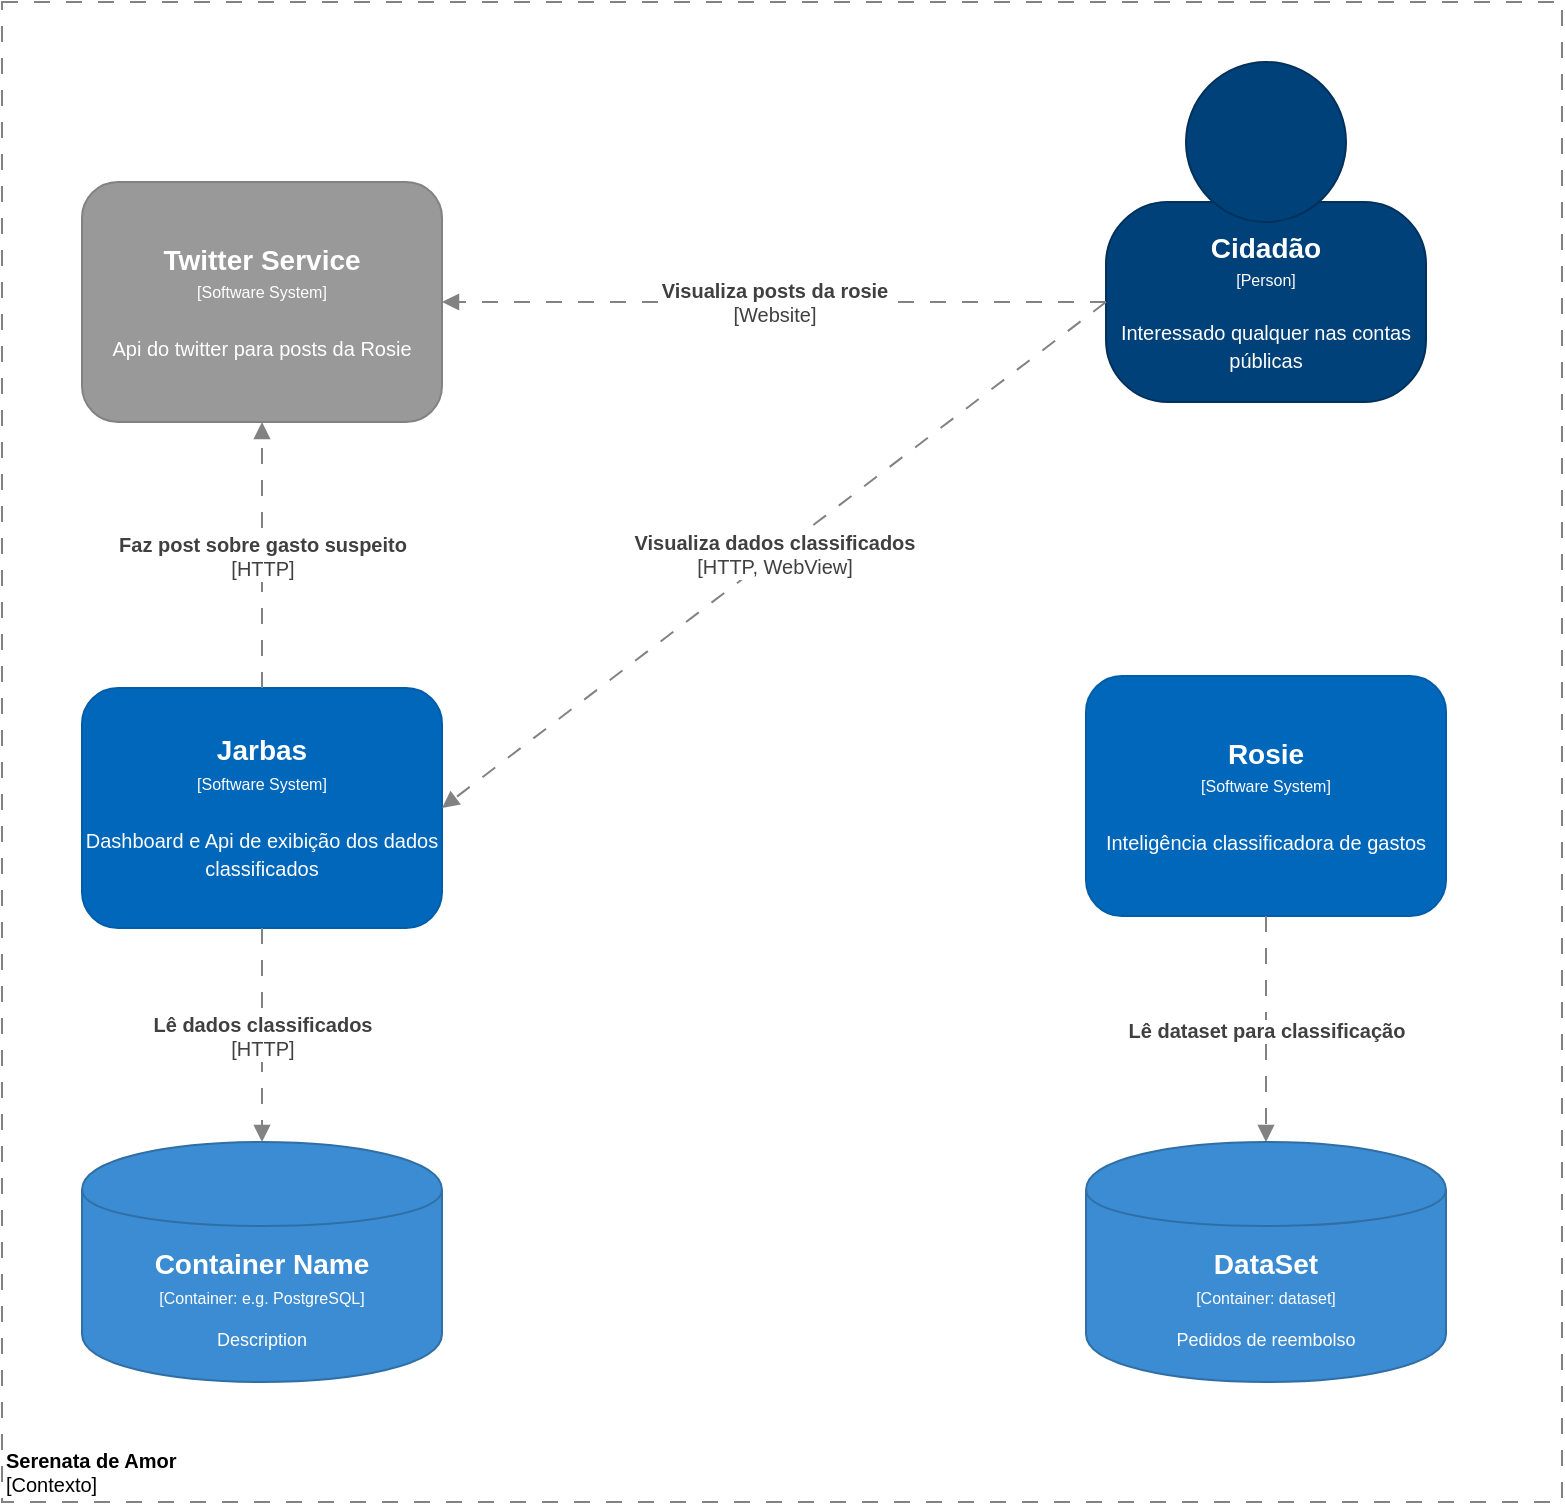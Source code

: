 <mxfile version="13.6.5" pages="6">
    <diagram id="9DfSS-baDMYfobEdpIbA" name="Contexto">
        <mxGraphModel dx="451" dy="944" grid="1" gridSize="10" guides="1" tooltips="1" connect="1" arrows="1" fold="1" page="1" pageScale="1" pageWidth="827" pageHeight="1169" background="#ffffff" math="0" shadow="0">
            <root>
                <mxCell id="9lON5b55aTzojxaONrvA-0"/>
                <mxCell id="9lON5b55aTzojxaONrvA-1" parent="9lON5b55aTzojxaONrvA-0"/>
                <object label="&lt;font style=&quot;font-size: 10px&quot;&gt;&lt;b&gt;%name%&lt;/b&gt;&lt;br style=&quot;font-size: 10px&quot;&gt;[Contexto]&lt;/font&gt;" placeholders="1" name="Serenata de Amor" id="OKiLSXAVJDjz-pqSQs9I-8">
                    <mxCell style="rounded=0;whiteSpace=wrap;html=1;strokeColor=#828282;fillColor=none;fontColor=#000000;align=left;labelPosition=center;verticalLabelPosition=middle;verticalAlign=bottom;dashed=1;strokeWidth=1;perimeterSpacing=0;spacing=2;spacingTop=0;fontSize=10;dashPattern=8 8;" parent="9lON5b55aTzojxaONrvA-1" vertex="1">
                        <mxGeometry x="851" y="10" width="780" height="750" as="geometry"/>
                    </mxCell>
                </object>
                <object label="" placeholders="1" name="Cidadão" description="Cidadão qualquer que tem interesse nos gastos públicos" id="t9xdtO-eIqWozOpVBoms-0">
                    <mxCell style="group;resizable=0;" parent="9lON5b55aTzojxaONrvA-1" vertex="1" connectable="0">
                        <mxGeometry x="1403" y="40" width="160" height="170" as="geometry"/>
                    </mxCell>
                </object>
                <object label="&lt;div style=&quot;color: rgb(255 , 255 , 255) ; white-space: normal&quot;&gt;&lt;span style=&quot;font-size: 14px&quot;&gt;&lt;b&gt;Cidadão&lt;/b&gt;&lt;/span&gt;&lt;/div&gt;&lt;div style=&quot;color: rgb(255 , 255 , 255) ; white-space: normal&quot;&gt;&lt;font style=&quot;font-size: 8px&quot;&gt;[Person]&lt;/font&gt;&lt;/div&gt;&lt;div style=&quot;color: rgb(255 , 255 , 255) ; white-space: normal ; font-size: 8px&quot;&gt;&lt;span style=&quot;font-size: x-small&quot;&gt;&lt;br&gt;&lt;/span&gt;&lt;/div&gt;&lt;div style=&quot;color: rgb(255 , 255 , 255) ; white-space: normal&quot;&gt;&lt;font size=&quot;1&quot;&gt;Interessado qualquer nas contas públicas&lt;/font&gt;&lt;/div&gt;" name="Actor Name" description="Description" placeholders="1" id="t9xdtO-eIqWozOpVBoms-1">
                    <mxCell style="rounded=1;whiteSpace=wrap;html=1;strokeColor=#00315C;fillColor=#004179;fontColor=#000000;arcSize=31;" parent="t9xdtO-eIqWozOpVBoms-0" vertex="1">
                        <mxGeometry y="70" width="160" height="100" as="geometry"/>
                    </mxCell>
                </object>
                <mxCell id="t9xdtO-eIqWozOpVBoms-2" value="" style="ellipse;whiteSpace=wrap;html=1;aspect=fixed;strokeColor=#00315C;fillColor=#004179;fontColor=#000000;" parent="t9xdtO-eIqWozOpVBoms-0" vertex="1">
                    <mxGeometry x="40" width="80" height="80" as="geometry"/>
                </mxCell>
                <object label="&lt;div&gt;&lt;span style=&quot;font-size: 14px&quot;&gt;&lt;b&gt;%name%&lt;/b&gt;&lt;/span&gt;&lt;/div&gt;&lt;div&gt;&lt;span style=&quot;font-size: 8px&quot;&gt;[Software System&lt;/span&gt;&lt;span style=&quot;font-size: 8px&quot;&gt;]&lt;/span&gt;&lt;/div&gt;&lt;div&gt;&lt;span style=&quot;font-size: 8px&quot;&gt;&lt;br&gt;&lt;/span&gt;&lt;/div&gt;&lt;div&gt;&lt;font size=&quot;1&quot;&gt;%description%&lt;/font&gt;&lt;/div&gt;" placeholders="1" name="Twitter Service" description="Api do twitter para posts da Rosie" id="t9xdtO-eIqWozOpVBoms-3">
                    <mxCell style="rounded=1;whiteSpace=wrap;html=1;fillColor=#999999;fontColor=#FFFFFF;strokeColor=#828282;resizable=0;" parent="9lON5b55aTzojxaONrvA-1" vertex="1">
                        <mxGeometry x="891" y="100" width="180" height="120" as="geometry"/>
                    </mxCell>
                </object>
                <object label="&lt;div&gt;&lt;span style=&quot;font-size: 14px&quot;&gt;&lt;b&gt;%name%&lt;/b&gt;&lt;/span&gt;&lt;/div&gt;&lt;div&gt;&lt;span style=&quot;font-size: 8px&quot;&gt;[Software System]&lt;/span&gt;&lt;/div&gt;&lt;div&gt;&lt;span style=&quot;font-size: 8px&quot;&gt;&lt;br&gt;&lt;/span&gt;&lt;/div&gt;&lt;div&gt;&lt;font size=&quot;1&quot;&gt;%description%&lt;/font&gt;&lt;/div&gt;" placeholders="1" name="Jarbas" description="Dashboard e Api de exibição dos dados classificados" id="t9xdtO-eIqWozOpVBoms-4">
                    <mxCell style="rounded=1;whiteSpace=wrap;html=1;fillColor=#0067BA;fontColor=#FFFFFF;strokeColor=#005DA8;resizable=0;" parent="9lON5b55aTzojxaONrvA-1" vertex="1">
                        <mxGeometry x="891" y="353" width="180" height="120" as="geometry"/>
                    </mxCell>
                </object>
                <object label="&lt;div&gt;&lt;span style=&quot;font-size: 14px&quot;&gt;&lt;b&gt;%name%&lt;/b&gt;&lt;/span&gt;&lt;/div&gt;&lt;div&gt;&lt;span style=&quot;font-size: 8px&quot;&gt;[Software System]&lt;/span&gt;&lt;/div&gt;&lt;div&gt;&lt;span style=&quot;font-size: 8px&quot;&gt;&lt;br&gt;&lt;/span&gt;&lt;/div&gt;&lt;div&gt;&lt;font size=&quot;1&quot;&gt;%description%&lt;/font&gt;&lt;/div&gt;" placeholders="1" name="Rosie" description="Inteligência classificadora de gastos" id="t9xdtO-eIqWozOpVBoms-5">
                    <mxCell style="rounded=1;whiteSpace=wrap;html=1;fillColor=#0067BA;fontColor=#FFFFFF;strokeColor=#005DA8;resizable=0;" parent="9lON5b55aTzojxaONrvA-1" vertex="1">
                        <mxGeometry x="1393" y="347" width="180" height="120" as="geometry"/>
                    </mxCell>
                </object>
                <object label="&lt;b&gt;%name%&lt;/b&gt;&lt;br style=&quot;font-size: 10px&quot;&gt;[%technology%]" placeholders="1" name="Faz post sobre gasto suspeito" technology="HTTP" id="t9xdtO-eIqWozOpVBoms-6">
                    <mxCell style="endArrow=block;html=1;fontSize=10;fontColor=#404040;strokeWidth=1;endFill=1;dashed=1;dashPattern=8 8;strokeColor=#828282;elbow=vertical;labelBackgroundColor=#ffffff;entryX=0.5;entryY=1;entryDx=0;entryDy=0;exitX=0.5;exitY=0;exitDx=0;exitDy=0;" parent="9lON5b55aTzojxaONrvA-1" source="t9xdtO-eIqWozOpVBoms-4" target="t9xdtO-eIqWozOpVBoms-3" edge="1">
                        <mxGeometry width="50" height="50" relative="1" as="geometry">
                            <mxPoint x="958" y="290" as="sourcePoint"/>
                            <mxPoint x="1158" y="290" as="targetPoint"/>
                        </mxGeometry>
                    </mxCell>
                </object>
                <object label="&lt;b&gt;%name%&lt;/b&gt;&lt;br style=&quot;font-size: 10px&quot;&gt;[%technology%]" placeholders="1" name="Visualiza posts da rosie" technology="Website" id="t9xdtO-eIqWozOpVBoms-7">
                    <mxCell style="endArrow=block;html=1;fontSize=10;fontColor=#404040;strokeWidth=1;endFill=1;dashed=1;dashPattern=8 8;strokeColor=#828282;elbow=vertical;labelBackgroundColor=#ffffff;entryX=1;entryY=0.5;entryDx=0;entryDy=0;exitX=0;exitY=0.5;exitDx=0;exitDy=0;" parent="9lON5b55aTzojxaONrvA-1" source="t9xdtO-eIqWozOpVBoms-1" target="t9xdtO-eIqWozOpVBoms-3" edge="1">
                        <mxGeometry width="50" height="50" relative="1" as="geometry">
                            <mxPoint x="985" y="387" as="sourcePoint"/>
                            <mxPoint x="985" y="238" as="targetPoint"/>
                        </mxGeometry>
                    </mxCell>
                </object>
                <object label="&lt;b&gt;%name%&lt;/b&gt;&lt;br style=&quot;font-size: 10px&quot;&gt;[%technology%]" placeholders="1" name="Visualiza dados classificados" technology="HTTP, WebView" id="t9xdtO-eIqWozOpVBoms-8">
                    <mxCell style="endArrow=block;html=1;fontSize=10;fontColor=#404040;strokeWidth=1;endFill=1;dashed=1;dashPattern=8 8;strokeColor=#828282;elbow=vertical;labelBackgroundColor=#ffffff;entryX=1;entryY=0.5;entryDx=0;entryDy=0;exitX=0;exitY=0.5;exitDx=0;exitDy=0;" parent="9lON5b55aTzojxaONrvA-1" source="t9xdtO-eIqWozOpVBoms-1" target="t9xdtO-eIqWozOpVBoms-4" edge="1">
                        <mxGeometry width="50" height="50" relative="1" as="geometry">
                            <mxPoint x="1396" y="183" as="sourcePoint"/>
                            <mxPoint x="1075" y="148" as="targetPoint"/>
                        </mxGeometry>
                    </mxCell>
                </object>
                <object label="&lt;div style=&quot;color: rgb(255 , 255 , 255) ; white-space: normal&quot;&gt;&lt;span style=&quot;font-size: 14px&quot;&gt;&lt;b&gt;%name%&lt;/b&gt;&lt;/span&gt;&lt;/div&gt;&lt;div style=&quot;color: rgb(255 , 255 , 255) ; font-size: 12px ; white-space: normal&quot;&gt;&lt;font style=&quot;font-size: 8px&quot;&gt;[Container: %technology%]&lt;/font&gt;&lt;/div&gt;&lt;div style=&quot;color: rgb(255 , 255 , 255) ; white-space: normal ; font-size: 8px&quot;&gt;&lt;font style=&quot;line-height: 9.6px&quot;&gt;&lt;br&gt;&lt;/font&gt;&lt;/div&gt;&lt;div style=&quot;color: rgb(255 , 255 , 255) ; white-space: normal&quot;&gt;%description%&lt;/div&gt;" placeholders="1" name="Container Name" description="Description" technology="e.g. PostgreSQL" id="DPP71Uzp2Aaftgou-G1I-0">
                    <mxCell style="shape=cylinder;whiteSpace=wrap;html=1;boundedLbl=1;backgroundOutline=1;strokeColor=#2F6FA6;strokeWidth=1;fillColor=#3B8CD2;fontSize=9;fontColor=#000000;align=center;resizable=0;" parent="9lON5b55aTzojxaONrvA-1" vertex="1">
                        <mxGeometry x="891" y="580" width="180" height="120" as="geometry"/>
                    </mxCell>
                </object>
                <object label="&lt;b&gt;%name%&lt;/b&gt;" placeholders="1" name="Lê dataset para classificação" technology="HTTP, WebView" id="DPP71Uzp2Aaftgou-G1I-1">
                    <mxCell style="endArrow=block;html=1;fontSize=10;fontColor=#404040;strokeWidth=1;endFill=1;dashed=1;dashPattern=8 8;strokeColor=#828282;elbow=vertical;labelBackgroundColor=#ffffff;exitX=0.5;exitY=1;exitDx=0;exitDy=0;" parent="9lON5b55aTzojxaONrvA-1" source="t9xdtO-eIqWozOpVBoms-5" target="DPP71Uzp2Aaftgou-G1I-3" edge="1">
                        <mxGeometry width="50" height="50" relative="1" as="geometry">
                            <mxPoint x="1406" y="193" as="sourcePoint"/>
                            <mxPoint x="1081" y="423" as="targetPoint"/>
                        </mxGeometry>
                    </mxCell>
                </object>
                <object label="&lt;b&gt;%name%&lt;/b&gt;&lt;br style=&quot;font-size: 10px&quot;&gt;[%technology%]" placeholders="1" name="Lê dados classificados" technology="HTTP" id="DPP71Uzp2Aaftgou-G1I-2">
                    <mxCell style="endArrow=block;html=1;fontSize=10;fontColor=#404040;strokeWidth=1;endFill=1;dashed=1;dashPattern=8 8;strokeColor=#828282;elbow=vertical;labelBackgroundColor=#ffffff;entryX=0.5;entryY=0;entryDx=0;entryDy=0;exitX=0.5;exitY=1;exitDx=0;exitDy=0;" parent="9lON5b55aTzojxaONrvA-1" source="t9xdtO-eIqWozOpVBoms-4" target="DPP71Uzp2Aaftgou-G1I-0" edge="1">
                        <mxGeometry width="50" height="50" relative="1" as="geometry">
                            <mxPoint x="1493" y="477" as="sourcePoint"/>
                            <mxPoint x="1341" y="580" as="targetPoint"/>
                        </mxGeometry>
                    </mxCell>
                </object>
                <object label="&lt;div style=&quot;color: rgb(255 , 255 , 255) ; white-space: normal&quot;&gt;&lt;span style=&quot;font-size: 14px&quot;&gt;&lt;b&gt;%name%&lt;/b&gt;&lt;/span&gt;&lt;/div&gt;&lt;div style=&quot;color: rgb(255 , 255 , 255) ; font-size: 12px ; white-space: normal&quot;&gt;&lt;font style=&quot;font-size: 8px&quot;&gt;[Container: %technology%]&lt;/font&gt;&lt;/div&gt;&lt;div style=&quot;color: rgb(255 , 255 , 255) ; white-space: normal ; font-size: 8px&quot;&gt;&lt;font style=&quot;line-height: 9.6px&quot;&gt;&lt;br&gt;&lt;/font&gt;&lt;/div&gt;&lt;div style=&quot;color: rgb(255 , 255 , 255) ; white-space: normal&quot;&gt;%description%&lt;/div&gt;" placeholders="1" name="DataSet" description="Pedidos de reembolso" technology="dataset" id="DPP71Uzp2Aaftgou-G1I-3">
                    <mxCell style="shape=cylinder;whiteSpace=wrap;html=1;boundedLbl=1;backgroundOutline=1;strokeColor=#2F6FA6;strokeWidth=1;fillColor=#3B8CD2;fontSize=9;fontColor=#000000;align=center;resizable=0;" parent="9lON5b55aTzojxaONrvA-1" vertex="1">
                        <mxGeometry x="1393" y="580" width="180" height="120" as="geometry"/>
                    </mxCell>
                </object>
            </root>
        </mxGraphModel>
    </diagram>
    <diagram id="UJlyGFXVCkptwmDJzh81" name="Componentes da Rosie">
        &#xa;
        <mxGraphModel dx="303" dy="802" grid="1" gridSize="10" guides="1" tooltips="1" connect="1" arrows="1" fold="1" page="1" pageScale="1" pageWidth="827" pageHeight="1169" background="#ffffff" math="0" shadow="0">
            &#xa;
            <root>
                &#xa;
                <object label="" id="0">
                    &#xa;
                    <mxCell/>
                    &#xa;
                </object>
                &#xa;
                <mxCell id="1" parent="0"/>
                &#xa;
                <object label="&lt;font style=&quot;font-size: 10px&quot;&gt;&lt;b&gt;%name%&lt;/b&gt;&lt;br style=&quot;font-size: 10px&quot;&gt;[Container]&lt;/font&gt;" placeholders="1" name="Rosie" id="dcKwWc84L9W_I8fYm-3h-12">
                    &#xa;
                    <mxCell style="rounded=0;whiteSpace=wrap;html=1;strokeColor=#828282;fillColor=none;fontColor=#000000;align=left;labelPosition=center;verticalLabelPosition=middle;verticalAlign=bottom;dashed=1;strokeWidth=1;perimeterSpacing=0;spacing=2;spacingTop=0;fontSize=10;dashPattern=8 8;container=0;" parent="1" vertex="1">
                        &#xa;
                        <mxGeometry x="841" y="20" width="800" height="375" as="geometry">
                            &#xa;
                            <mxRectangle x="560" y="40" width="110" height="30" as="alternateBounds"/>
                            &#xa;
                        </mxGeometry>
                        &#xa;
                    </mxCell>
                    &#xa;
                </object>
                &#xa;
                <object label="&lt;div&gt;&lt;span style=&quot;font-size: 14px&quot;&gt;&lt;b&gt;%name%&lt;/b&gt;&lt;/span&gt;&lt;/div&gt;&lt;div&gt;&lt;span style=&quot;font-size: 8px&quot;&gt;[Container: %technology%]&lt;/span&gt;&lt;/div&gt;&lt;div&gt;&lt;span style=&quot;font-size: 8px&quot;&gt;&lt;br&gt;&lt;/span&gt;&lt;/div&gt;&lt;div&gt;&lt;font size=&quot;1&quot;&gt;%description%&lt;/font&gt;&lt;/div&gt;" placeholders="1" name="Serenata Toolbox" technology="Python" description="Ferramental para buscar dados da câmara dos deputados e enviar dados para nuvem do Serenata" id="-Vx5xHnEhrpoB0iNJKDq-1">
                    &#xa;
                    <mxCell style="rounded=1;whiteSpace=wrap;html=1;fillColor=#3B8CD2;fontColor=#FFFFFF;strokeColor=#2F6FA6;resizable=0;" parent="1" vertex="1">
                        &#xa;
                        <mxGeometry x="1151" y="445" width="180" height="120" as="geometry"/>
                        &#xa;
                    </mxCell>
                    &#xa;
                </object>
                &#xa;
                <object label="&lt;div&gt;&lt;span style=&quot;font-size: 14px&quot;&gt;&lt;b&gt;%name%&lt;/b&gt;&lt;/span&gt;&lt;/div&gt;&lt;div&gt;&lt;span style=&quot;font-size: 8px&quot;&gt;[Container: %technology%]&lt;/span&gt;&lt;/div&gt;&lt;div&gt;&lt;span style=&quot;font-size: 8px&quot;&gt;&lt;br&gt;&lt;/span&gt;&lt;/div&gt;&lt;div&gt;&lt;font size=&quot;1&quot;&gt;%description%&lt;/font&gt;&lt;/div&gt;" placeholders="1" name="Core" technology="Python" description="Pacote com classificadores mais genéricos" id="-Vx5xHnEhrpoB0iNJKDq-3">
                    &#xa;
                    <mxCell style="rounded=1;whiteSpace=wrap;html=1;fillColor=#3B8CD2;fontColor=#FFFFFF;strokeColor=#2F6FA6;resizable=0;" parent="1" vertex="1">
                        &#xa;
                        <mxGeometry x="1151" y="60" width="180" height="120" as="geometry"/>
                        &#xa;
                    </mxCell>
                    &#xa;
                </object>
                &#xa;
                <object label="&lt;div&gt;&lt;span style=&quot;font-size: 14px&quot;&gt;&lt;b&gt;%name%&lt;/b&gt;&lt;/span&gt;&lt;/div&gt;&lt;div&gt;&lt;span style=&quot;font-size: 8px&quot;&gt;[Container: %technology%]&lt;/span&gt;&lt;/div&gt;&lt;div&gt;&lt;span style=&quot;font-size: 8px&quot;&gt;&lt;br&gt;&lt;/span&gt;&lt;/div&gt;&lt;div&gt;&lt;font size=&quot;1&quot;&gt;%description%&lt;/font&gt;&lt;/div&gt;" placeholders="1" name="Chanber of Deputies" technology="Python, Scipy, Scikit-learn..." description="Pacote de classificadores do contexto da câmara dos deputados" id="-Vx5xHnEhrpoB0iNJKDq-4">
                    &#xa;
                    <mxCell style="rounded=1;whiteSpace=wrap;html=1;fillColor=#3B8CD2;fontColor=#FFFFFF;strokeColor=#2F6FA6;resizable=0;" parent="1" vertex="1">
                        &#xa;
                        <mxGeometry x="1420" y="220" width="180" height="120" as="geometry"/>
                        &#xa;
                    </mxCell>
                    &#xa;
                </object>
                &#xa;
                <object label="&lt;div&gt;&lt;span style=&quot;font-size: 14px&quot;&gt;&lt;b&gt;%name%&lt;/b&gt;&lt;/span&gt;&lt;/div&gt;&lt;div&gt;&lt;span style=&quot;font-size: 8px&quot;&gt;[Container: %technology%]&lt;/span&gt;&lt;/div&gt;&lt;div&gt;&lt;span style=&quot;font-size: 8px&quot;&gt;&lt;br&gt;&lt;/span&gt;&lt;/div&gt;&lt;div&gt;&lt;font size=&quot;1&quot;&gt;%description%&lt;/font&gt;&lt;/div&gt;" placeholders="1" name="Federal Senate" technology="Python" description="Pacote de classificadores do contexto do Senado Federal" id="-Vx5xHnEhrpoB0iNJKDq-5">
                    &#xa;
                    <mxCell style="rounded=1;whiteSpace=wrap;html=1;fillColor=#3B8CD2;fontColor=#FFFFFF;strokeColor=#2F6FA6;resizable=0;" parent="1" vertex="1">
                        &#xa;
                        <mxGeometry x="881" y="220" width="180" height="120" as="geometry"/>
                        &#xa;
                    </mxCell>
                    &#xa;
                </object>
                &#xa;
                <object label="&lt;b&gt;%name%&lt;/b&gt;" placeholders="1" name="Instancia" id="-Vx5xHnEhrpoB0iNJKDq-8">
                    &#xa;
                    <mxCell style="endArrow=block;html=1;fontSize=10;fontColor=#404040;strokeWidth=1;endFill=1;dashed=1;dashPattern=8 8;strokeColor=#828282;elbow=vertical;labelBackgroundColor=none;entryX=0;entryY=0.5;entryDx=0;entryDy=0;exitX=0.5;exitY=0;exitDx=0;exitDy=0;" parent="1" source="-Vx5xHnEhrpoB0iNJKDq-5" target="-Vx5xHnEhrpoB0iNJKDq-3" edge="1">
                        &#xa;
                        <mxGeometry x="0.286" y="-20" width="50" height="50" relative="1" as="geometry">
                            &#xa;
                            <mxPoint x="921" y="130" as="sourcePoint"/>
                            &#xa;
                            <mxPoint x="1121" y="130" as="targetPoint"/>
                            &#xa;
                            <Array as="points">
                                &#xa;
                                <mxPoint x="971" y="120"/>
                                &#xa;
                            </Array>
                            &#xa;
                            <mxPoint as="offset"/>
                            &#xa;
                        </mxGeometry>
                        &#xa;
                    </mxCell>
                    &#xa;
                </object>
                &#xa;
                <object label="&lt;b&gt;%name%&lt;/b&gt;" placeholders="1" name="Instancia" id="-Vx5xHnEhrpoB0iNJKDq-9">
                    &#xa;
                    <mxCell style="endArrow=block;html=1;fontSize=10;fontColor=#404040;strokeWidth=1;endFill=1;dashed=1;dashPattern=8 8;strokeColor=#828282;elbow=vertical;labelBackgroundColor=none;entryX=1;entryY=0.5;entryDx=0;entryDy=0;exitX=0.5;exitY=0;exitDx=0;exitDy=0;" parent="1" source="-Vx5xHnEhrpoB0iNJKDq-4" target="-Vx5xHnEhrpoB0iNJKDq-3" edge="1">
                        &#xa;
                        <mxGeometry x="0.355" y="20" width="50" height="50" relative="1" as="geometry">
                            &#xa;
                            <mxPoint x="1431" y="200" as="sourcePoint"/>
                            &#xa;
                            <mxPoint x="1611" y="100" as="targetPoint"/>
                            &#xa;
                            <Array as="points">
                                &#xa;
                                <mxPoint x="1510" y="120"/>
                                &#xa;
                            </Array>
                            &#xa;
                            <mxPoint as="offset"/>
                            &#xa;
                        </mxGeometry>
                        &#xa;
                    </mxCell>
                    &#xa;
                </object>
                &#xa;
                <object label="&lt;b&gt;%name%&lt;/b&gt;" placeholders="1" name="Instancia" id="-Vx5xHnEhrpoB0iNJKDq-10">
                    &#xa;
                    <mxCell style="endArrow=block;html=1;fontSize=10;fontColor=#404040;strokeWidth=1;endFill=1;dashed=1;dashPattern=8 8;strokeColor=#828282;elbow=vertical;labelBackgroundColor=none;entryX=0.5;entryY=0;entryDx=0;entryDy=0;exitX=0;exitY=0.5;exitDx=0;exitDy=0;" parent="1" source="-Vx5xHnEhrpoB0iNJKDq-4" target="-Vx5xHnEhrpoB0iNJKDq-1" edge="1">
                        &#xa;
                        <mxGeometry x="-0.048" y="-33" width="50" height="50" relative="1" as="geometry">
                            &#xa;
                            <mxPoint x="1540" y="495" as="sourcePoint"/>
                            &#xa;
                            <mxPoint x="1361" y="395" as="targetPoint"/>
                            &#xa;
                            <Array as="points"/>
                            &#xa;
                            <mxPoint x="-1" as="offset"/>
                            &#xa;
                        </mxGeometry>
                        &#xa;
                    </mxCell>
                    &#xa;
                </object>
                &#xa;
                <object label="&lt;b&gt;%name%&lt;/b&gt;" placeholders="1" name="Instancia" id="-Vx5xHnEhrpoB0iNJKDq-11">
                    &#xa;
                    <mxCell style="endArrow=block;html=1;fontSize=10;fontColor=#404040;strokeWidth=1;endFill=1;dashed=1;dashPattern=8 8;strokeColor=#828282;elbow=vertical;labelBackgroundColor=none;entryX=0.5;entryY=0;entryDx=0;entryDy=0;exitX=0.5;exitY=1;exitDx=0;exitDy=0;" parent="1" source="-Vx5xHnEhrpoB0iNJKDq-3" target="-Vx5xHnEhrpoB0iNJKDq-1" edge="1">
                        &#xa;
                        <mxGeometry x="-0.472" y="40" width="50" height="50" relative="1" as="geometry">
                            &#xa;
                            <mxPoint x="1297.5" y="275" as="sourcePoint"/>
                            &#xa;
                            <mxPoint x="1184.5" y="405" as="targetPoint"/>
                            &#xa;
                            <Array as="points"/>
                            &#xa;
                            <mxPoint as="offset"/>
                            &#xa;
                        </mxGeometry>
                        &#xa;
                    </mxCell>
                    &#xa;
                </object>
                &#xa;
                <object label="&lt;b&gt;%name%&lt;/b&gt;" placeholders="1" name="Instancia" id="-Vx5xHnEhrpoB0iNJKDq-12">
                    &#xa;
                    <mxCell style="endArrow=block;html=1;fontSize=10;fontColor=#404040;strokeWidth=1;endFill=1;dashed=1;dashPattern=8 8;strokeColor=#828282;elbow=vertical;labelBackgroundColor=none;entryX=0.5;entryY=0;entryDx=0;entryDy=0;exitX=1;exitY=0.5;exitDx=0;exitDy=0;" parent="1" source="-Vx5xHnEhrpoB0iNJKDq-5" target="-Vx5xHnEhrpoB0iNJKDq-1" edge="1">
                        &#xa;
                        <mxGeometry x="-0.078" y="31" width="50" height="50" relative="1" as="geometry">
                            &#xa;
                            <mxPoint x="1207" y="191" as="sourcePoint"/>
                            &#xa;
                            <mxPoint x="1363" y="481" as="targetPoint"/>
                            &#xa;
                            <Array as="points"/>
                            &#xa;
                            <mxPoint as="offset"/>
                            &#xa;
                        </mxGeometry>
                        &#xa;
                    </mxCell>
                    &#xa;
                </object>
                &#xa;
            </root>
            &#xa;
        </mxGraphModel>
        &#xa;
    </diagram>
    <diagram name="Componentes do Jarbas" id="T0ctSVJXx-md_YvhNPvg">
        &#xa;
        <mxGraphModel dx="1329" dy="944" grid="1" gridSize="10" guides="1" tooltips="1" connect="1" arrows="1" fold="1" page="1" pageScale="1" pageWidth="827" pageHeight="1169" background="#ffffff" math="0" shadow="0">
            &#xa;
            <root>
                &#xa;
                <object label="" id="zsHpg_yuSkNnHGT3Sr-E-0">
                    &#xa;
                    <mxCell/>
                    &#xa;
                </object>
                &#xa;
                <mxCell id="zsHpg_yuSkNnHGT3Sr-E-1" parent="zsHpg_yuSkNnHGT3Sr-E-0"/>
                &#xa;
                <object label="&lt;font style=&quot;font-size: 10px&quot;&gt;&lt;b&gt;%name%&lt;/b&gt;&lt;br style=&quot;font-size: 10px&quot;&gt;[Container]&lt;/font&gt;" placeholders="1" name="Jarbas" id="2fM6wnLMSrQLhuQuNqSJ-0">
                    &#xa;
                    <mxCell style="rounded=0;whiteSpace=wrap;html=1;strokeColor=#828282;fillColor=none;fontColor=#000000;align=left;labelPosition=center;verticalLabelPosition=middle;verticalAlign=bottom;dashed=1;strokeWidth=1;perimeterSpacing=0;spacing=2;spacingTop=0;fontSize=10;dashPattern=8 8;container=0;" parent="zsHpg_yuSkNnHGT3Sr-E-1" vertex="1">
                        &#xa;
                        <mxGeometry x="13" y="186" width="800" height="375" as="geometry">
                            &#xa;
                            <mxRectangle x="560" y="40" width="110" height="30" as="alternateBounds"/>
                            &#xa;
                        </mxGeometry>
                        &#xa;
                    </mxCell>
                    &#xa;
                </object>
                &#xa;
                <object label="&lt;div&gt;&lt;span style=&quot;font-size: 14px&quot;&gt;&lt;b&gt;%name%&lt;/b&gt;&lt;/span&gt;&lt;/div&gt;&lt;div&gt;&lt;span style=&quot;font-size: 8px&quot;&gt;[Component: %technology%]&lt;/span&gt;&lt;/div&gt;&lt;div&gt;&lt;span style=&quot;font-size: 8px&quot;&gt;&lt;br&gt;&lt;/span&gt;&lt;/div&gt;&lt;div&gt;&lt;font size=&quot;1&quot;&gt;%description%&lt;/font&gt;&lt;/div&gt;" placeholders="1" name="Chamber of Deputies" technology="Python, Django" description="Gerenciador de dados de despesas da Câmara dos deputados e serviço de postagem de alertas" id="zsHpg_yuSkNnHGT3Sr-E-14">
                    &#xa;
                    <mxCell style="rounded=1;whiteSpace=wrap;html=1;fillColor=#85baf0;fontColor=#000000;strokeColor=#6992BD;resizable=0;" parent="zsHpg_yuSkNnHGT3Sr-E-1" vertex="1">
                        &#xa;
                        <mxGeometry x="41" y="203.5" width="180" height="120" as="geometry"/>
                        &#xa;
                    </mxCell>
                    &#xa;
                </object>
                &#xa;
                <object label="&lt;b&gt;%name%&lt;/b&gt;" placeholders="1" name="Utiliza modelos e úteis" id="2fM6wnLMSrQLhuQuNqSJ-5">
                    &#xa;
                    <mxCell style="endArrow=block;html=1;fontSize=10;fontColor=#404040;strokeWidth=1;endFill=1;dashed=1;dashPattern=8 8;strokeColor=#828282;elbow=vertical;labelBackgroundColor=#ffffff;entryX=0;entryY=0.5;entryDx=0;entryDy=0;exitX=0.5;exitY=1;exitDx=0;exitDy=0;" parent="zsHpg_yuSkNnHGT3Sr-E-1" source="zsHpg_yuSkNnHGT3Sr-E-14" target="fdN07RWws5NPBy-qDUXL-3" edge="1">
                        &#xa;
                        <mxGeometry x="-0.058" y="-7" width="50" height="50" relative="1" as="geometry">
                            &#xa;
                            <mxPoint x="93" y="288.5" as="sourcePoint"/>
                            &#xa;
                            <mxPoint x="343" y="403" as="targetPoint"/>
                            &#xa;
                            <Array as="points"/>
                            &#xa;
                            <mxPoint as="offset"/>
                            &#xa;
                        </mxGeometry>
                        &#xa;
                    </mxCell>
                    &#xa;
                </object>
                &#xa;
                <object label="&lt;div&gt;&lt;span style=&quot;font-size: 14px&quot;&gt;&lt;b&gt;%name%&lt;/b&gt;&lt;/span&gt;&lt;/div&gt;&lt;div&gt;&lt;span style=&quot;font-size: 8px&quot;&gt;[Software System&lt;/span&gt;&lt;span style=&quot;font-size: 8px&quot;&gt;]&lt;/span&gt;&lt;/div&gt;&lt;div&gt;&lt;span style=&quot;font-size: 8px&quot;&gt;&lt;br&gt;&lt;/span&gt;&lt;/div&gt;&lt;div&gt;&lt;font size=&quot;1&quot;&gt;%description%&lt;/font&gt;&lt;/div&gt;" placeholders="1" name="API do Twitter" description="Conexão para postagens de alertas para gastos suspeitos" id="fdN07RWws5NPBy-qDUXL-0">
                    &#xa;
                    <mxCell style="rounded=1;whiteSpace=wrap;html=1;fillColor=#999999;fontColor=#FFFFFF;strokeColor=#828282;resizable=0;" vertex="1" parent="zsHpg_yuSkNnHGT3Sr-E-1">
                        &#xa;
                        <mxGeometry x="41" y="20" width="180" height="120" as="geometry"/>
                        &#xa;
                    </mxCell>
                    &#xa;
                </object>
                &#xa;
                <object label="&lt;b&gt;%name%&lt;/b&gt;&lt;br style=&quot;font-size: 10px&quot;&gt;[%technology%]" placeholders="1" name="Cria posts" technology="HTTP" id="fdN07RWws5NPBy-qDUXL-2">
                    &#xa;
                    <mxCell style="endArrow=block;html=1;fontSize=10;fontColor=#404040;strokeWidth=1;endFill=1;dashed=1;dashPattern=8 8;strokeColor=#828282;elbow=vertical;labelBackgroundColor=#ffffff;entryX=0.5;entryY=1;entryDx=0;entryDy=0;exitX=0.5;exitY=0;exitDx=0;exitDy=0;" edge="1" parent="zsHpg_yuSkNnHGT3Sr-E-1" source="zsHpg_yuSkNnHGT3Sr-E-14" target="fdN07RWws5NPBy-qDUXL-0">
                        &#xa;
                        <mxGeometry x="0.124" y="-10" width="50" height="50" relative="1" as="geometry">
                            &#xa;
                            <mxPoint x="153" y="364" as="sourcePoint"/>
                            &#xa;
                            <mxPoint x="340.0" y="365.0" as="targetPoint"/>
                            &#xa;
                            <Array as="points"/>
                            &#xa;
                            <mxPoint as="offset"/>
                            &#xa;
                        </mxGeometry>
                        &#xa;
                    </mxCell>
                    &#xa;
                </object>
                &#xa;
                <object label="&lt;div&gt;&lt;span style=&quot;font-size: 14px&quot;&gt;&lt;b&gt;%name%&lt;/b&gt;&lt;/span&gt;&lt;/div&gt;&lt;div&gt;&lt;span style=&quot;font-size: 8px&quot;&gt;[Component: %technology%]&lt;/span&gt;&lt;/div&gt;&lt;div&gt;&lt;span style=&quot;font-size: 8px&quot;&gt;&lt;br&gt;&lt;/span&gt;&lt;/div&gt;&lt;div&gt;&lt;font size=&quot;1&quot;&gt;%description%&lt;/font&gt;&lt;/div&gt;" placeholders="1" name="Core" technology="Python, Django" description="Gerenciador de dados atrelados às despesas e úteis para manipulação de dados" id="fdN07RWws5NPBy-qDUXL-3">
                    &#xa;
                    <mxCell style="rounded=1;whiteSpace=wrap;html=1;fillColor=#85baf0;fontColor=#000000;strokeColor=#6992BD;resizable=0;" vertex="1" parent="zsHpg_yuSkNnHGT3Sr-E-1">
                        &#xa;
                        <mxGeometry x="323" y="413" width="180" height="120" as="geometry"/>
                        &#xa;
                    </mxCell>
                    &#xa;
                </object>
                &#xa;
                <object label="&lt;div&gt;&lt;span style=&quot;font-size: 14px&quot;&gt;&lt;b&gt;%name%&lt;/b&gt;&lt;/span&gt;&lt;/div&gt;&lt;div&gt;&lt;span style=&quot;font-size: 8px&quot;&gt;[Component: %technology%]&lt;/span&gt;&lt;/div&gt;&lt;div&gt;&lt;span style=&quot;font-size: 8px&quot;&gt;&lt;br&gt;&lt;/span&gt;&lt;/div&gt;&lt;div&gt;&lt;font size=&quot;1&quot;&gt;%description%&lt;/font&gt;&lt;/div&gt;" placeholders="1" name="Dashboard" technology="Python, Django" description="Gerador de telas para visualização pública dos dados" id="fdN07RWws5NPBy-qDUXL-5">
                    &#xa;
                    <mxCell style="rounded=1;whiteSpace=wrap;html=1;fillColor=#85baf0;fontColor=#000000;strokeColor=#6992BD;resizable=0;" vertex="1" parent="zsHpg_yuSkNnHGT3Sr-E-1">
                        &#xa;
                        <mxGeometry x="323" y="203.5" width="180" height="120" as="geometry"/>
                        &#xa;
                    </mxCell>
                    &#xa;
                </object>
                &#xa;
                <object label="&lt;div&gt;&lt;span style=&quot;font-size: 14px&quot;&gt;&lt;b&gt;%name%&lt;/b&gt;&lt;/span&gt;&lt;/div&gt;&lt;div&gt;&lt;span style=&quot;font-size: 8px&quot;&gt;[Component: %technology%]&lt;/span&gt;&lt;/div&gt;&lt;div&gt;&lt;span style=&quot;font-size: 8px&quot;&gt;&lt;br&gt;&lt;/span&gt;&lt;/div&gt;&lt;div&gt;&lt;font size=&quot;1&quot;&gt;%description%&lt;/font&gt;&lt;/div&gt;" placeholders="1" name="Admin Dashboard" technology="Python, Django" description="Parte gerencial de dados do dashboard do django" id="fdN07RWws5NPBy-qDUXL-6">
                    &#xa;
                    <mxCell style="rounded=1;whiteSpace=wrap;html=1;fillColor=#85baf0;fontColor=#000000;strokeColor=#6992BD;resizable=0;" vertex="1" parent="zsHpg_yuSkNnHGT3Sr-E-1">
                        &#xa;
                        <mxGeometry x="609" y="203.5" width="180" height="120" as="geometry"/>
                        &#xa;
                    </mxCell>
                    &#xa;
                </object>
                &#xa;
                <object label="&lt;b&gt;%name%&lt;/b&gt;" placeholders="1" name="Lê dados através dos filtros escolhidos pelo usuário e gera listagens" id="fdN07RWws5NPBy-qDUXL-7">
                    &#xa;
                    <mxCell style="endArrow=block;html=1;fontSize=10;fontColor=#404040;strokeWidth=1;endFill=1;dashed=1;dashPattern=8 8;strokeColor=#828282;elbow=vertical;labelBackgroundColor=#ffffff;entryX=0.5;entryY=0;entryDx=0;entryDy=0;exitX=0.5;exitY=1;exitDx=0;exitDy=0;" edge="1" parent="zsHpg_yuSkNnHGT3Sr-E-1" source="fdN07RWws5NPBy-qDUXL-5" target="fdN07RWws5NPBy-qDUXL-3">
                        &#xa;
                        <mxGeometry x="-0.184" width="50" height="50" relative="1" as="geometry">
                            &#xa;
                            <mxPoint x="231" y="273.5" as="sourcePoint"/>
                            &#xa;
                            <mxPoint x="333" y="483" as="targetPoint"/>
                            &#xa;
                            <Array as="points"/>
                            &#xa;
                            <mxPoint as="offset"/>
                            &#xa;
                        </mxGeometry>
                        &#xa;
                    </mxCell>
                    &#xa;
                </object>
                &#xa;
                <object label="&lt;b&gt;%name%&lt;/b&gt;" placeholders="1" name="Lê e escreve dados" id="fdN07RWws5NPBy-qDUXL-9">
                    &#xa;
                    <mxCell style="endArrow=block;html=1;fontSize=10;fontColor=#404040;strokeWidth=1;endFill=1;dashed=1;dashPattern=8 8;strokeColor=#828282;elbow=vertical;labelBackgroundColor=#ffffff;entryX=1;entryY=0.5;entryDx=0;entryDy=0;exitX=0.5;exitY=1;exitDx=0;exitDy=0;" edge="1" parent="zsHpg_yuSkNnHGT3Sr-E-1" source="fdN07RWws5NPBy-qDUXL-6" target="fdN07RWws5NPBy-qDUXL-3">
                        &#xa;
                        <mxGeometry x="-0.184" width="50" height="50" relative="1" as="geometry">
                            &#xa;
                            <mxPoint x="423" y="333.5" as="sourcePoint"/>
                            &#xa;
                            <mxPoint x="423" y="423" as="targetPoint"/>
                            &#xa;
                            <Array as="points"/>
                            &#xa;
                            <mxPoint as="offset"/>
                            &#xa;
                        </mxGeometry>
                        &#xa;
                    </mxCell>
                    &#xa;
                </object>
                &#xa;
            </root>
            &#xa;
        </mxGraphModel>
        &#xa;
    </diagram>
    <diagram name="Containers Rosie e Jarbas" id="Hhck3kiBn9rt-D7fR4CN">
        &#xa;
        <mxGraphModel dx="502" dy="944" grid="1" gridSize="10" guides="1" tooltips="1" connect="1" arrows="1" fold="1" page="1" pageScale="1" pageWidth="827" pageHeight="1169" background="#ffffff" math="0" shadow="0">
            &#xa;
            <root>
                &#xa;
                <object label="" id="DMj-ujSbxQwnp4JZSa_O-0">
                    &#xa;
                    <mxCell/>
                    &#xa;
                </object>
                &#xa;
                <mxCell id="DMj-ujSbxQwnp4JZSa_O-1" parent="DMj-ujSbxQwnp4JZSa_O-0"/>
                &#xa;
                <object label="&lt;font style=&quot;font-size: 10px&quot;&gt;&lt;b&gt;%name%&lt;/b&gt;&lt;br style=&quot;font-size: 10px&quot;&gt;[Container]&lt;/font&gt;" placeholders="1" name="Jarbas" id="TbcPxhe5f434NGL95vD--0">
                    &#xa;
                    <mxCell style="rounded=0;whiteSpace=wrap;html=1;strokeColor=#828282;fillColor=none;fontColor=#000000;align=left;labelPosition=center;verticalLabelPosition=middle;verticalAlign=bottom;dashed=1;strokeWidth=1;perimeterSpacing=0;spacing=2;spacingTop=0;fontSize=10;dashPattern=8 8;container=0;" parent="DMj-ujSbxQwnp4JZSa_O-1" vertex="1">
                        &#xa;
                        <mxGeometry x="870" y="240" width="250" height="480" as="geometry">
                            &#xa;
                            <mxRectangle x="560" y="40" width="110" height="30" as="alternateBounds"/>
                            &#xa;
                        </mxGeometry>
                        &#xa;
                    </mxCell>
                    &#xa;
                </object>
                &#xa;
                <object label="&lt;font style=&quot;font-size: 10px&quot;&gt;&lt;b&gt;%name%&lt;/b&gt;&lt;br style=&quot;font-size: 10px&quot;&gt;[Container]&lt;/font&gt;" placeholders="1" name="Jarbas" id="DMj-ujSbxQwnp4JZSa_O-18">
                    &#xa;
                    <mxCell style="rounded=0;whiteSpace=wrap;html=1;strokeColor=#828282;fillColor=none;fontColor=#000000;align=left;labelPosition=center;verticalLabelPosition=middle;verticalAlign=bottom;dashed=1;strokeWidth=1;perimeterSpacing=0;spacing=2;spacingTop=0;fontSize=10;dashPattern=8 8;container=0;" parent="DMj-ujSbxQwnp4JZSa_O-1" vertex="1">
                        &#xa;
                        <mxGeometry x="1400" y="240" width="200" height="320" as="geometry">
                            &#xa;
                            <mxRectangle x="560" y="40" width="110" height="30" as="alternateBounds"/>
                            &#xa;
                        </mxGeometry>
                        &#xa;
                    </mxCell>
                    &#xa;
                </object>
                &#xa;
                <object label="&lt;div&gt;&lt;span style=&quot;font-size: 14px&quot;&gt;&lt;b&gt;%name%&lt;/b&gt;&lt;/span&gt;&lt;/div&gt;&lt;div&gt;&lt;span style=&quot;font-size: 8px&quot;&gt;[Container: %technology%]&lt;/span&gt;&lt;/div&gt;&lt;div&gt;&lt;span style=&quot;font-size: 8px&quot;&gt;&lt;br&gt;&lt;/span&gt;&lt;/div&gt;&lt;div&gt;&lt;font size=&quot;1&quot;&gt;%description%&lt;/font&gt;&lt;/div&gt;" placeholders="1" name="Classificadores" technology="Python Scikit" description="Classificadores de notas fiscais da Câmara dos Deputados" id="DMj-ujSbxQwnp4JZSa_O-19">
                    &#xa;
                    <mxCell style="rounded=1;whiteSpace=wrap;html=1;fillColor=#3B8CD2;fontColor=#FFFFFF;strokeColor=#2F6FA6;resizable=0;" parent="DMj-ujSbxQwnp4JZSa_O-1" vertex="1">
                        &#xa;
                        <mxGeometry x="1410" y="250" width="180" height="120" as="geometry"/>
                        &#xa;
                    </mxCell>
                    &#xa;
                </object>
                &#xa;
                <object label="&lt;div&gt;&lt;span style=&quot;font-size: 14px&quot;&gt;&lt;b&gt;%name%&lt;/b&gt;&lt;/span&gt;&lt;/div&gt;&lt;div&gt;&lt;span style=&quot;font-size: 8px&quot;&gt;[Container: %technology%]&lt;/span&gt;&lt;/div&gt;&lt;div&gt;&lt;span style=&quot;font-size: 8px&quot;&gt;&lt;br&gt;&lt;/span&gt;&lt;/div&gt;&lt;div&gt;&lt;font size=&quot;1&quot;&gt;%description%&lt;/font&gt;&lt;/div&gt;" placeholders="1" name="View" technology="Python" description="Dashboard padrão do Django para listagem dos dados" id="DMj-ujSbxQwnp4JZSa_O-20">
                    &#xa;
                    <mxCell style="rounded=1;whiteSpace=wrap;html=1;fillColor=#3B8CD2;fontColor=#FFFFFF;strokeColor=#2F6FA6;resizable=0;" parent="DMj-ujSbxQwnp4JZSa_O-1" vertex="1">
                        &#xa;
                        <mxGeometry x="890" y="260" width="180" height="120" as="geometry"/>
                        &#xa;
                    </mxCell>
                    &#xa;
                </object>
                &#xa;
                <object label="&lt;div&gt;&lt;span style=&quot;font-size: 14px&quot;&gt;&lt;b&gt;%name%&lt;/b&gt;&lt;/span&gt;&lt;/div&gt;&lt;div&gt;&lt;span style=&quot;font-size: 8px&quot;&gt;[Container: %technology%]&lt;/span&gt;&lt;/div&gt;&lt;div&gt;&lt;span style=&quot;font-size: 8px&quot;&gt;&lt;br&gt;&lt;/span&gt;&lt;/div&gt;&lt;div&gt;&lt;font size=&quot;1&quot;&gt;%description%&lt;/font&gt;&lt;/div&gt;" placeholders="1" name="API" technology="Python Django" description="Api de exposição dos dados do CEAP" id="TbcPxhe5f434NGL95vD--1">
                    &#xa;
                    <mxCell style="rounded=1;whiteSpace=wrap;html=1;fillColor=#3B8CD2;fontColor=#FFFFFF;strokeColor=#2F6FA6;resizable=0;" parent="DMj-ujSbxQwnp4JZSa_O-1" vertex="1">
                        &#xa;
                        <mxGeometry x="890" y="420" width="180" height="120" as="geometry"/>
                        &#xa;
                    </mxCell>
                    &#xa;
                </object>
                &#xa;
                <object label="&lt;div&gt;&lt;span style=&quot;font-size: 14px&quot;&gt;&lt;b&gt;%name%&lt;/b&gt;&lt;/span&gt;&lt;/div&gt;&lt;div&gt;&lt;span style=&quot;font-size: 8px&quot;&gt;[Software System&lt;/span&gt;&lt;span style=&quot;font-size: 8px&quot;&gt;]&lt;/span&gt;&lt;/div&gt;&lt;div&gt;&lt;span style=&quot;font-size: 8px&quot;&gt;&lt;br&gt;&lt;/span&gt;&lt;/div&gt;&lt;div&gt;&lt;font size=&quot;1&quot;&gt;%description%&lt;/font&gt;&lt;/div&gt;" placeholders="1" name="API do Twitter" description="Conexão para postagens de alertas para gastos suspeitos" id="TbcPxhe5f434NGL95vD--2">
                    &#xa;
                    <mxCell style="rounded=1;whiteSpace=wrap;html=1;fillColor=#999999;fontColor=#FFFFFF;strokeColor=#828282;resizable=0;" parent="DMj-ujSbxQwnp4JZSa_O-1" vertex="1">
                        &#xa;
                        <mxGeometry x="870" y="91" width="180" height="120" as="geometry"/>
                        &#xa;
                    </mxCell>
                    &#xa;
                </object>
                &#xa;
                <object label="&lt;div style=&quot;color: rgb(255 , 255 , 255) ; white-space: normal&quot;&gt;&lt;span style=&quot;font-size: 14px&quot;&gt;&lt;b&gt;%name%&lt;/b&gt;&lt;/span&gt;&lt;/div&gt;&lt;div style=&quot;color: rgb(255 , 255 , 255) ; font-size: 12px ; white-space: normal&quot;&gt;&lt;font style=&quot;font-size: 8px&quot;&gt;[Container: %technology%]&lt;/font&gt;&lt;/div&gt;&lt;div style=&quot;color: rgb(255 , 255 , 255) ; white-space: normal ; font-size: 8px&quot;&gt;&lt;font style=&quot;line-height: 9.6px&quot;&gt;&lt;br&gt;&lt;/font&gt;&lt;/div&gt;&lt;div style=&quot;color: rgb(255 , 255 , 255) ; white-space: normal&quot;&gt;%description%&lt;/div&gt;" placeholders="1" name="Banco de dados " description="Base de dados do Jarbas" technology="PostgreSQL" id="ACoIUca3H04648k1F7ob-1">
                    &#xa;
                    <mxCell style="shape=cylinder;whiteSpace=wrap;html=1;boundedLbl=1;backgroundOutline=1;strokeColor=#2F6FA6;strokeWidth=1;fillColor=#3B8CD2;fontSize=9;fontColor=#000000;align=center;resizable=0;" parent="DMj-ujSbxQwnp4JZSa_O-1" vertex="1">
                        &#xa;
                        <mxGeometry x="890" y="580" width="180" height="120" as="geometry"/>
                        &#xa;
                    </mxCell>
                    &#xa;
                </object>
                &#xa;
                <object label="&lt;div&gt;&lt;span style=&quot;font-size: 14px&quot;&gt;&lt;b&gt;%name%&lt;/b&gt;&lt;/span&gt;&lt;/div&gt;&lt;div&gt;&lt;span style=&quot;font-size: 8px&quot;&gt;[Container: %technology%]&lt;/span&gt;&lt;/div&gt;&lt;div&gt;&lt;span style=&quot;font-size: 8px&quot;&gt;&lt;br&gt;&lt;/span&gt;&lt;/div&gt;&lt;div&gt;&lt;font size=&quot;1&quot;&gt;%description%&lt;/font&gt;&lt;/div&gt;" placeholders="1" name="Classificadores" technology="Python Scikit" description="Classificadores de notas fiscais da Câmara dos Deputados" id="ACoIUca3H04648k1F7ob-2">
                    &#xa;
                    <mxCell style="rounded=1;whiteSpace=wrap;html=1;fillColor=#3B8CD2;fontColor=#FFFFFF;strokeColor=#2F6FA6;resizable=0;" parent="DMj-ujSbxQwnp4JZSa_O-1" vertex="1">
                        &#xa;
                        <mxGeometry x="1410" y="404" width="180" height="120" as="geometry"/>
                        &#xa;
                    </mxCell>
                    &#xa;
                </object>
                &#xa;
                <object label="&lt;b&gt;%name%&lt;/b&gt;" placeholders="1" name="Acessa o perfil da Rosie para visualizar alertas de gastos suspeitos" id="UM08tSmJG-7hkLm7jYc9-0">
                    &#xa;
                    <mxCell style="endArrow=block;html=1;fontSize=10;fontColor=#404040;strokeWidth=1;endFill=1;dashed=1;dashPattern=8 8;strokeColor=#828282;elbow=vertical;labelBackgroundColor=none;entryX=1;entryY=0.5;entryDx=0;entryDy=0;exitX=0;exitY=0.5;exitDx=0;exitDy=0;jumpStyle=none;verticalAlign=middle;horizontal=1;" edge="1" parent="DMj-ujSbxQwnp4JZSa_O-1" source="jTY6CxPJWZzCFM7t17AB-4" target="TbcPxhe5f434NGL95vD--2">
                        &#xa;
                        <mxGeometry x="-0.026" y="-20" width="50" height="50" relative="1" as="geometry">
                            &#xa;
                            <mxPoint x="1239.5" y="210" as="sourcePoint"/>
                            &#xa;
                            <mxPoint x="1060.5" y="110" as="targetPoint"/>
                            &#xa;
                            <Array as="points"/>
                            &#xa;
                            <mxPoint as="offset"/>
                            &#xa;
                        </mxGeometry>
                        &#xa;
                    </mxCell>
                    &#xa;
                </object>
                &#xa;
                <object label="&lt;b&gt;%name%&lt;/b&gt;" placeholders="1" name="Acessa painel do jarbas para visualizar dados sobre gastos e sua classificação" id="UM08tSmJG-7hkLm7jYc9-1">
                    &#xa;
                    <mxCell style="endArrow=block;html=1;fontSize=10;fontColor=#404040;strokeWidth=1;endFill=1;dashed=1;dashPattern=8 8;strokeColor=#828282;elbow=vertical;labelBackgroundColor=#ffffff;entryX=0.5;entryY=0;entryDx=0;entryDy=0;exitX=0.5;exitY=1;exitDx=0;exitDy=0;jumpStyle=none;verticalAlign=middle;horizontal=1;" edge="1" parent="DMj-ujSbxQwnp4JZSa_O-1" source="jTY6CxPJWZzCFM7t17AB-4" target="DMj-ujSbxQwnp4JZSa_O-20">
                        &#xa;
                        <mxGeometry x="-0.074" y="-18" width="50" height="50" relative="1" as="geometry">
                            &#xa;
                            <mxPoint x="1450" y="161" as="sourcePoint"/>
                            &#xa;
                            <mxPoint x="1060" y="161" as="targetPoint"/>
                            &#xa;
                            <Array as="points"/>
                            &#xa;
                            <mxPoint as="offset"/>
                            &#xa;
                        </mxGeometry>
                        &#xa;
                    </mxCell>
                    &#xa;
                </object>
                &#xa;
                <object label="&lt;b&gt;%name%&lt;/b&gt;" placeholders="1" name="Lê dados" id="UM08tSmJG-7hkLm7jYc9-3">
                    &#xa;
                    <mxCell style="endArrow=block;html=1;fontSize=10;fontColor=#404040;strokeWidth=1;endFill=1;dashed=1;dashPattern=8 8;strokeColor=#828282;elbow=vertical;labelBackgroundColor=#ffffff;exitX=0.5;exitY=1;exitDx=0;exitDy=0;jumpStyle=none;verticalAlign=middle;horizontal=1;" edge="1" parent="DMj-ujSbxQwnp4JZSa_O-1" source="DMj-ujSbxQwnp4JZSa_O-20" target="TbcPxhe5f434NGL95vD--1">
                        &#xa;
                        <mxGeometry x="-0.076" y="5" width="50" height="50" relative="1" as="geometry">
                            &#xa;
                            <mxPoint x="1460" y="171" as="sourcePoint"/>
                            &#xa;
                            <mxPoint x="1260" y="290" as="targetPoint"/>
                            &#xa;
                            <Array as="points"/>
                            &#xa;
                            <mxPoint y="-1" as="offset"/>
                            &#xa;
                        </mxGeometry>
                        &#xa;
                    </mxCell>
                    &#xa;
                </object>
                &#xa;
                <object label="&lt;b&gt;%name%&lt;/b&gt;&lt;br&gt;[%technology%]&lt;b&gt;&lt;br&gt;&lt;/b&gt;" placeholders="1" name="Lê e escreve dados" technology="HTTP" id="UM08tSmJG-7hkLm7jYc9-4">
                    &#xa;
                    <mxCell style="endArrow=block;html=1;fontSize=10;fontColor=#404040;strokeWidth=1;endFill=1;dashed=1;dashPattern=8 8;strokeColor=#828282;elbow=vertical;labelBackgroundColor=#ffffff;entryX=0.5;entryY=0;entryDx=0;entryDy=0;exitX=0.5;exitY=1;exitDx=0;exitDy=0;jumpStyle=none;verticalAlign=middle;horizontal=1;" edge="1" parent="DMj-ujSbxQwnp4JZSa_O-1" source="TbcPxhe5f434NGL95vD--1" target="ACoIUca3H04648k1F7ob-1">
                        &#xa;
                        <mxGeometry x="0.038" y="21" width="50" height="50" relative="1" as="geometry">
                            &#xa;
                            <mxPoint x="1170" y="350" as="sourcePoint"/>
                            &#xa;
                            <mxPoint x="1080" y="350" as="targetPoint"/>
                            &#xa;
                            <Array as="points"/>
                            &#xa;
                            <mxPoint as="offset"/>
                            &#xa;
                        </mxGeometry>
                        &#xa;
                    </mxCell>
                    &#xa;
                </object>
                &#xa;
                <mxCell id="jTY6CxPJWZzCFM7t17AB-1" value="" style="group" vertex="1" connectable="0" parent="DMj-ujSbxQwnp4JZSa_O-1">
                    &#xa;
                    <mxGeometry x="1130" y="354" width="160" height="170" as="geometry"/>
                    &#xa;
                </mxCell>
                &#xa;
                <object label="" placeholders="1" instruction="edit data of the lower shape within the group" id="ACoIUca3H04648k1F7ob-0">
                    &#xa;
                    <mxCell style="group;resizable=0;" parent="jTY6CxPJWZzCFM7t17AB-1" vertex="1" connectable="0">
                        &#xa;
                        <mxGeometry width="160" height="170" as="geometry"/>
                        &#xa;
                    </mxCell>
                    &#xa;
                </object>
                &#xa;
                <object label="&lt;div style=&quot;color: rgb(255 , 255 , 255) ; white-space: normal&quot;&gt;&lt;span style=&quot;font-size: 14px&quot;&gt;&lt;b&gt;%name%&lt;/b&gt;&lt;/span&gt;&lt;/div&gt;&lt;div style=&quot;color: rgb(255 , 255 , 255) ; white-space: normal&quot;&gt;&lt;font style=&quot;font-size: 8px&quot;&gt;[Person]&lt;/font&gt;&lt;/div&gt;&lt;div style=&quot;color: rgb(255 , 255 , 255) ; white-space: normal&quot;&gt;&lt;font size=&quot;1&quot;&gt;Usuário que alimenta o banco de dados do jarbas com dados classificados e ativa a Rosie em determinados momentos&lt;/font&gt;&lt;/div&gt;" name="Usuário" description="Usuário que insere dados para serem classificados e alimenta o Jarbas" placeholders="1" id="ACoIUca3H04648k1F7ob-3">
                    &#xa;
                    <mxCell style="rounded=1;whiteSpace=wrap;html=1;strokeColor=#828282;fillColor=#999999;fontColor=#000000;arcSize=31;" parent="ACoIUca3H04648k1F7ob-0" vertex="1">
                        &#xa;
                        <mxGeometry y="70" width="160" height="100" as="geometry"/>
                        &#xa;
                    </mxCell>
                    &#xa;
                </object>
                &#xa;
                <mxCell id="ACoIUca3H04648k1F7ob-4" value="" style="ellipse;whiteSpace=wrap;html=1;aspect=fixed;strokeColor=#828282;fillColor=#999999;fontColor=#000000;" parent="ACoIUca3H04648k1F7ob-0" vertex="1">
                    &#xa;
                    <mxGeometry x="40" width="80" height="80" as="geometry"/>
                    &#xa;
                </mxCell>
                &#xa;
                <mxCell id="jTY6CxPJWZzCFM7t17AB-6" value="" style="group" vertex="1" connectable="0" parent="DMj-ujSbxQwnp4JZSa_O-1">
                    &#xa;
                    <mxGeometry x="1440" y="30" width="160" height="170" as="geometry"/>
                    &#xa;
                </mxCell>
                &#xa;
                <mxCell id="jTY6CxPJWZzCFM7t17AB-2" value="" style="group" vertex="1" connectable="0" parent="jTY6CxPJWZzCFM7t17AB-6">
                    &#xa;
                    <mxGeometry width="160" height="170" as="geometry"/>
                    &#xa;
                </mxCell>
                &#xa;
                <object label="" placeholders="1" instruction="edit data of the lower shape within the group" id="jTY6CxPJWZzCFM7t17AB-3">
                    &#xa;
                    <mxCell style="group;resizable=0;" vertex="1" connectable="0" parent="jTY6CxPJWZzCFM7t17AB-2">
                        &#xa;
                        <mxGeometry width="160" height="170" as="geometry"/>
                        &#xa;
                    </mxCell>
                    &#xa;
                </object>
                &#xa;
                <object label="&lt;div style=&quot;color: rgb(255 , 255 , 255) ; white-space: normal&quot;&gt;&lt;span style=&quot;font-size: 14px&quot;&gt;&lt;b&gt;%name%&lt;/b&gt;&lt;/span&gt;&lt;/div&gt;&lt;div style=&quot;color: rgb(255 , 255 , 255) ; white-space: normal&quot;&gt;&lt;font style=&quot;font-size: 8px&quot;&gt;[Person]&lt;/font&gt;&lt;/div&gt;&lt;div style=&quot;color: rgb(255 , 255 , 255) ; white-space: normal ; font-size: 8px&quot;&gt;&lt;span style=&quot;font-size: x-small&quot;&gt;&lt;br&gt;&lt;/span&gt;&lt;/div&gt;&lt;div style=&quot;color: rgb(255 , 255 , 255) ; white-space: normal&quot;&gt;&lt;font size=&quot;1&quot;&gt;%description%&lt;/font&gt;&lt;/div&gt;" name="Usuário" description="Usuário que insere dados para serem classificados e alimenta o Jarbas" placeholders="1" id="jTY6CxPJWZzCFM7t17AB-4">
                    &#xa;
                    <mxCell style="rounded=1;whiteSpace=wrap;html=1;strokeColor=#828282;fontColor=#000000;arcSize=31;fillColor=#004179;" vertex="1" parent="jTY6CxPJWZzCFM7t17AB-3">
                        &#xa;
                        <mxGeometry y="70" width="160" height="100" as="geometry"/>
                        &#xa;
                    </mxCell>
                    &#xa;
                </object>
                &#xa;
                <mxCell id="jTY6CxPJWZzCFM7t17AB-5" value="" style="ellipse;whiteSpace=wrap;html=1;aspect=fixed;strokeColor=#828282;fontColor=#000000;fillColor=#004179;" vertex="1" parent="jTY6CxPJWZzCFM7t17AB-3">
                    &#xa;
                    <mxGeometry x="40" width="80" height="80" as="geometry"/>
                    &#xa;
                </mxCell>
                &#xa;
                <object label="&lt;b&gt;%name%&lt;/b&gt;" placeholders="1" name="Aciona classificador" id="jTY6CxPJWZzCFM7t17AB-7">
                    &#xa;
                    <mxCell style="endArrow=block;html=1;fontSize=10;fontColor=#404040;strokeWidth=1;endFill=1;dashed=1;dashPattern=8 8;strokeColor=#828282;elbow=vertical;labelBackgroundColor=none;entryX=0;entryY=0.5;entryDx=0;entryDy=0;exitX=1;exitY=0.5;exitDx=0;exitDy=0;jumpStyle=none;verticalAlign=middle;horizontal=1;" edge="1" parent="DMj-ujSbxQwnp4JZSa_O-1" source="ACoIUca3H04648k1F7ob-3" target="ACoIUca3H04648k1F7ob-2">
                        &#xa;
                        <mxGeometry x="-0.015" y="-11" width="50" height="50" relative="1" as="geometry">
                            &#xa;
                            <mxPoint x="1170" y="350" as="sourcePoint"/>
                            &#xa;
                            <mxPoint x="1080" y="350" as="targetPoint"/>
                            &#xa;
                            <Array as="points"/>
                            &#xa;
                            <mxPoint as="offset"/>
                            &#xa;
                        </mxGeometry>
                        &#xa;
                    </mxCell>
                    &#xa;
                </object>
                &#xa;
                <object label="&lt;b&gt;%name%&lt;/b&gt;" placeholders="1" name="Aciona classificador" id="jTY6CxPJWZzCFM7t17AB-8">
                    &#xa;
                    <mxCell style="endArrow=block;html=1;fontSize=10;fontColor=#404040;strokeWidth=1;endFill=1;dashed=1;dashPattern=8 8;strokeColor=#828282;elbow=vertical;labelBackgroundColor=#ffffff;entryX=0;entryY=0.5;entryDx=0;entryDy=0;exitX=1;exitY=0.5;exitDx=0;exitDy=0;jumpStyle=none;verticalAlign=middle;horizontal=1;" edge="1" parent="DMj-ujSbxQwnp4JZSa_O-1" source="ACoIUca3H04648k1F7ob-3" target="DMj-ujSbxQwnp4JZSa_O-19">
                        &#xa;
                        <mxGeometry x="-0.122" y="3" width="50" height="50" relative="1" as="geometry">
                            &#xa;
                            <mxPoint x="1300" y="484" as="sourcePoint"/>
                            &#xa;
                            <mxPoint x="1420" y="474" as="targetPoint"/>
                            &#xa;
                            <Array as="points"/>
                            &#xa;
                            <mxPoint as="offset"/>
                            &#xa;
                        </mxGeometry>
                        &#xa;
                    </mxCell>
                    &#xa;
                </object>
                &#xa;
                <object label="&lt;b&gt;%name%&lt;/b&gt;" placeholders="1" name="Atualiza banco de dados com dados classificados pela Rosie" id="jTY6CxPJWZzCFM7t17AB-9">
                    &#xa;
                    <mxCell style="endArrow=block;html=1;fontSize=10;fontColor=#404040;strokeWidth=1;endFill=1;dashed=1;dashPattern=8 8;strokeColor=#828282;elbow=vertical;labelBackgroundColor=none;entryX=1;entryY=0.5;entryDx=0;entryDy=0;exitX=0.5;exitY=1;exitDx=0;exitDy=0;jumpStyle=none;verticalAlign=middle;horizontal=1;" edge="1" parent="DMj-ujSbxQwnp4JZSa_O-1" source="ACoIUca3H04648k1F7ob-3" target="ACoIUca3H04648k1F7ob-1">
                        &#xa;
                        <mxGeometry x="-0.399" y="26" width="50" height="50" relative="1" as="geometry">
                            &#xa;
                            <mxPoint x="1300" y="484" as="sourcePoint"/>
                            &#xa;
                            <mxPoint x="1420" y="474" as="targetPoint"/>
                            &#xa;
                            <Array as="points">
                                &#xa;
                                <mxPoint x="1200" y="640"/>
                                &#xa;
                            </Array>
                            &#xa;
                            <mxPoint as="offset"/>
                            &#xa;
                        </mxGeometry>
                        &#xa;
                    </mxCell>
                    &#xa;
                </object>
                &#xa;
            </root>
            &#xa;
        </mxGraphModel>
        &#xa;
    </diagram>
    <diagram name="Diagrama de implantação" id="aVV_OxSAQABb4falfxmh">
        <mxGraphModel dx="1086" dy="802" grid="1" gridSize="10" guides="1" tooltips="1" connect="1" arrows="1" fold="1" page="1" pageScale="1" pageWidth="827" pageHeight="1169" background="#ffffff" math="0" shadow="0">
            <root>
                <object label="" id="MZW4ogwVrJIPNY9qMfE_-0">
                    <mxCell/>
                </object>
                <mxCell id="MZW4ogwVrJIPNY9qMfE_-1" parent="MZW4ogwVrJIPNY9qMfE_-0"/>
            </root>
        </mxGraphModel>
    </diagram>
    <diagram id="Da6Thkr2wxdAIlQ0SDVy" name="Diagrama de estados do Jarbas">
        <mxGraphModel dx="1551" dy="1146" grid="1" gridSize="10" guides="1" tooltips="1" connect="1" arrows="1" fold="1" page="1" pageScale="1" pageWidth="827" pageHeight="1169" background="#ffffff" math="0" shadow="0">
            <root>
                <mxCell id="xhtQ95gaGHqMb_ttKRpR-0"/>
                <mxCell id="xhtQ95gaGHqMb_ttKRpR-1" parent="xhtQ95gaGHqMb_ttKRpR-0"/>
                <mxCell id="xhtQ95gaGHqMb_ttKRpR-58" value="" style="rounded=1;whiteSpace=wrap;html=1;labelBackgroundColor=#ffffff;strokeColor=#404040;fillColor=none;fontColor=#383838;" vertex="1" parent="xhtQ95gaGHqMb_ttKRpR-1">
                    <mxGeometry x="40" y="20" width="760" height="590" as="geometry"/>
                </mxCell>
                <mxCell id="xhtQ95gaGHqMb_ttKRpR-2" value="" style="ellipse;html=1;shape=endState;fillColor=#000000;strokeColor=#ff0000;" vertex="1" parent="xhtQ95gaGHqMb_ttKRpR-1">
                    <mxGeometry x="701" y="545" width="30" height="30" as="geometry"/>
                </mxCell>
                <mxCell id="xhtQ95gaGHqMb_ttKRpR-5" style="edgeStyle=orthogonalEdgeStyle;rounded=0;orthogonalLoop=1;jettySize=auto;html=1;fontColor=#383838;labelBorderColor=none;strokeColor=#4D4D4D;" edge="1" parent="xhtQ95gaGHqMb_ttKRpR-1" source="xhtQ95gaGHqMb_ttKRpR-3" target="xhtQ95gaGHqMb_ttKRpR-4">
                    <mxGeometry relative="1" as="geometry"/>
                </mxCell>
                <mxCell id="xhtQ95gaGHqMb_ttKRpR-15" value="Verifica pedido de reembolso" style="edgeLabel;html=1;align=center;verticalAlign=middle;resizable=0;points=[];fontColor=#383838;labelBackgroundColor=#FFFFFF;" vertex="1" connectable="0" parent="xhtQ95gaGHqMb_ttKRpR-5">
                    <mxGeometry x="-0.227" y="-2" relative="1" as="geometry">
                        <mxPoint x="-2" y="-15.83" as="offset"/>
                    </mxGeometry>
                </mxCell>
                <mxCell id="xhtQ95gaGHqMb_ttKRpR-3" value="" style="shape=ellipse;html=1;fillColor=#000000;fontSize=18;fontColor=#ffffff;" vertex="1" parent="xhtQ95gaGHqMb_ttKRpR-1">
                    <mxGeometry x="120" y="310" width="30" height="30" as="geometry"/>
                </mxCell>
                <mxCell id="xhtQ95gaGHqMb_ttKRpR-32" style="edgeStyle=orthogonalEdgeStyle;rounded=0;orthogonalLoop=1;jettySize=auto;html=1;entryX=0;entryY=0.5;entryDx=0;entryDy=0;strokeColor=#4D4D4D;fontColor=#383838;" edge="1" parent="xhtQ95gaGHqMb_ttKRpR-1" source="xhtQ95gaGHqMb_ttKRpR-4" target="xhtQ95gaGHqMb_ttKRpR-28">
                    <mxGeometry relative="1" as="geometry"/>
                </mxCell>
                <mxCell id="xhtQ95gaGHqMb_ttKRpR-4" value="Verificando classificação da nota fiscal de reembolso" style="ellipse;whiteSpace=wrap;html=1;fillColor=none;strokeColor=#404040;fontColor=#383838;" vertex="1" parent="xhtQ95gaGHqMb_ttKRpR-1">
                    <mxGeometry x="75" y="115" width="120" height="80" as="geometry"/>
                </mxCell>
                <mxCell id="xhtQ95gaGHqMb_ttKRpR-39" style="edgeStyle=orthogonalEdgeStyle;rounded=0;orthogonalLoop=1;jettySize=auto;html=1;entryX=0.5;entryY=0;entryDx=0;entryDy=0;strokeColor=#4D4D4D;fontColor=#383838;" edge="1" parent="xhtQ95gaGHqMb_ttKRpR-1" source="xhtQ95gaGHqMb_ttKRpR-26" target="xhtQ95gaGHqMb_ttKRpR-38">
                    <mxGeometry relative="1" as="geometry"/>
                </mxCell>
                <mxCell id="xhtQ95gaGHqMb_ttKRpR-26" value="Verificando se já existe um post de alerta" style="ellipse;whiteSpace=wrap;html=1;fillColor=none;strokeColor=#404040;fontColor=#383838;" vertex="1" parent="xhtQ95gaGHqMb_ttKRpR-1">
                    <mxGeometry x="481" y="40" width="120" height="75" as="geometry"/>
                </mxCell>
                <mxCell id="xhtQ95gaGHqMb_ttKRpR-33" style="edgeStyle=orthogonalEdgeStyle;rounded=0;orthogonalLoop=1;jettySize=auto;html=1;entryX=0;entryY=0.5;entryDx=0;entryDy=0;strokeColor=#4D4D4D;fontColor=#383838;exitX=0.5;exitY=0;exitDx=0;exitDy=0;" edge="1" parent="xhtQ95gaGHqMb_ttKRpR-1" source="xhtQ95gaGHqMb_ttKRpR-28" target="xhtQ95gaGHqMb_ttKRpR-26">
                    <mxGeometry relative="1" as="geometry"/>
                </mxCell>
                <mxCell id="xhtQ95gaGHqMb_ttKRpR-35" value="Suspeita" style="edgeLabel;html=1;align=center;verticalAlign=middle;resizable=0;points=[];fontColor=#383838;labelBackgroundColor=#ffffff;" vertex="1" connectable="0" parent="xhtQ95gaGHqMb_ttKRpR-33">
                    <mxGeometry x="-0.513" relative="1" as="geometry">
                        <mxPoint x="9" y="-10" as="offset"/>
                    </mxGeometry>
                </mxCell>
                <mxCell id="xhtQ95gaGHqMb_ttKRpR-34" style="edgeStyle=orthogonalEdgeStyle;rounded=0;orthogonalLoop=1;jettySize=auto;html=1;entryX=0;entryY=0.5;entryDx=0;entryDy=0;strokeColor=#4D4D4D;fontColor=#383838;" edge="1" parent="xhtQ95gaGHqMb_ttKRpR-1" source="xhtQ95gaGHqMb_ttKRpR-28" target="xhtQ95gaGHqMb_ttKRpR-2">
                    <mxGeometry relative="1" as="geometry">
                        <Array as="points">
                            <mxPoint x="295" y="570"/>
                        </Array>
                    </mxGeometry>
                </mxCell>
                <mxCell id="xhtQ95gaGHqMb_ttKRpR-36" value="Não suspeita" style="edgeLabel;html=1;align=center;verticalAlign=middle;resizable=0;points=[];fontColor=#383838;labelBackgroundColor=#ffffff;" vertex="1" connectable="0" parent="xhtQ95gaGHqMb_ttKRpR-34">
                    <mxGeometry x="-0.891" y="-2" relative="1" as="geometry">
                        <mxPoint y="-14.17" as="offset"/>
                    </mxGeometry>
                </mxCell>
                <mxCell id="xhtQ95gaGHqMb_ttKRpR-28" value="" style="shape=rhombus;html=1;labelPosition=right;align=left;verticalAlign=middle;labelBackgroundColor=#ffffff;strokeColor=#404040;fillColor=none;fontColor=#383838;" vertex="1" parent="xhtQ95gaGHqMb_ttKRpR-1">
                    <mxGeometry x="275" y="135" width="40" height="40" as="geometry"/>
                </mxCell>
                <mxCell id="xhtQ95gaGHqMb_ttKRpR-47" style="edgeStyle=orthogonalEdgeStyle;rounded=0;orthogonalLoop=1;jettySize=auto;html=1;entryX=0.5;entryY=0;entryDx=0;entryDy=0;strokeColor=#4D4D4D;fontColor=#383838;" edge="1" parent="xhtQ95gaGHqMb_ttKRpR-1" source="xhtQ95gaGHqMb_ttKRpR-37" target="xhtQ95gaGHqMb_ttKRpR-45">
                    <mxGeometry relative="1" as="geometry"/>
                </mxCell>
                <mxCell id="xhtQ95gaGHqMb_ttKRpR-37" value="Verificando cota de post da api do twitter" style="ellipse;whiteSpace=wrap;html=1;fillColor=none;strokeColor=#404040;fontColor=#383838;" vertex="1" parent="xhtQ95gaGHqMb_ttKRpR-1">
                    <mxGeometry x="329" y="250" width="120" height="90" as="geometry"/>
                </mxCell>
                <mxCell id="xhtQ95gaGHqMb_ttKRpR-41" style="edgeStyle=orthogonalEdgeStyle;rounded=0;orthogonalLoop=1;jettySize=auto;html=1;entryX=0.5;entryY=0;entryDx=0;entryDy=0;strokeColor=#4D4D4D;fontColor=#383838;" edge="1" parent="xhtQ95gaGHqMb_ttKRpR-1" source="xhtQ95gaGHqMb_ttKRpR-38" target="xhtQ95gaGHqMb_ttKRpR-2">
                    <mxGeometry relative="1" as="geometry"/>
                </mxCell>
                <mxCell id="xhtQ95gaGHqMb_ttKRpR-42" value="Alerta já foi postado" style="edgeLabel;html=1;align=center;verticalAlign=middle;resizable=0;points=[];fontColor=#383838;labelBackgroundColor=#ffffff;" vertex="1" connectable="0" parent="xhtQ95gaGHqMb_ttKRpR-41">
                    <mxGeometry x="-0.686" y="-2" relative="1" as="geometry">
                        <mxPoint x="13.33" y="13" as="offset"/>
                    </mxGeometry>
                </mxCell>
                <mxCell id="xhtQ95gaGHqMb_ttKRpR-43" style="edgeStyle=orthogonalEdgeStyle;rounded=0;orthogonalLoop=1;jettySize=auto;html=1;entryX=0.5;entryY=0;entryDx=0;entryDy=0;strokeColor=#4D4D4D;fontColor=#383838;exitX=0;exitY=0.5;exitDx=0;exitDy=0;" edge="1" parent="xhtQ95gaGHqMb_ttKRpR-1" source="xhtQ95gaGHqMb_ttKRpR-38" target="xhtQ95gaGHqMb_ttKRpR-37">
                    <mxGeometry relative="1" as="geometry"/>
                </mxCell>
                <mxCell id="xhtQ95gaGHqMb_ttKRpR-44" value="Alerta em aberto" style="edgeLabel;html=1;align=center;verticalAlign=middle;resizable=0;points=[];fontColor=#383838;labelBackgroundColor=#ffffff;" vertex="1" connectable="0" parent="xhtQ95gaGHqMb_ttKRpR-43">
                    <mxGeometry x="-0.111" y="10" relative="1" as="geometry">
                        <mxPoint x="18" y="5" as="offset"/>
                    </mxGeometry>
                </mxCell>
                <mxCell id="xhtQ95gaGHqMb_ttKRpR-38" value="" style="shape=rhombus;html=1;labelPosition=right;align=left;verticalAlign=middle;labelBackgroundColor=#ffffff;strokeColor=#404040;fillColor=none;fontColor=#383838;" vertex="1" parent="xhtQ95gaGHqMb_ttKRpR-1">
                    <mxGeometry x="521" y="160" width="40" height="40" as="geometry"/>
                </mxCell>
                <mxCell id="xhtQ95gaGHqMb_ttKRpR-52" style="edgeStyle=orthogonalEdgeStyle;rounded=0;orthogonalLoop=1;jettySize=auto;html=1;entryX=0;entryY=0.5;entryDx=0;entryDy=0;strokeColor=#4D4D4D;fontColor=#383838;exitX=0;exitY=0.5;exitDx=0;exitDy=0;" edge="1" parent="xhtQ95gaGHqMb_ttKRpR-1" source="xhtQ95gaGHqMb_ttKRpR-45" target="xhtQ95gaGHqMb_ttKRpR-48">
                    <mxGeometry relative="1" as="geometry">
                        <mxPoint x="355" y="400" as="sourcePoint"/>
                        <Array as="points">
                            <mxPoint x="315" y="400"/>
                            <mxPoint x="315" y="505"/>
                        </Array>
                    </mxGeometry>
                </mxCell>
                <mxCell id="xhtQ95gaGHqMb_ttKRpR-53" value="Cota não excedida" style="edgeLabel;html=1;align=center;verticalAlign=middle;resizable=0;points=[];fontColor=#383838;labelBackgroundColor=#ffffff;" vertex="1" connectable="0" parent="xhtQ95gaGHqMb_ttKRpR-52">
                    <mxGeometry x="-0.424" y="24" relative="1" as="geometry">
                        <mxPoint x="26" y="16" as="offset"/>
                    </mxGeometry>
                </mxCell>
                <mxCell id="xhtQ95gaGHqMb_ttKRpR-54" style="edgeStyle=orthogonalEdgeStyle;rounded=0;orthogonalLoop=1;jettySize=auto;html=1;entryX=0;entryY=0;entryDx=0;entryDy=0;strokeColor=#4D4D4D;fontColor=#383838;" edge="1" parent="xhtQ95gaGHqMb_ttKRpR-1" source="xhtQ95gaGHqMb_ttKRpR-45" target="xhtQ95gaGHqMb_ttKRpR-2">
                    <mxGeometry relative="1" as="geometry"/>
                </mxCell>
                <mxCell id="xhtQ95gaGHqMb_ttKRpR-55" value="Cota excedida" style="edgeLabel;html=1;align=center;verticalAlign=middle;resizable=0;points=[];fontColor=#383838;labelBackgroundColor=#ffffff;" vertex="1" connectable="0" parent="xhtQ95gaGHqMb_ttKRpR-54">
                    <mxGeometry x="-0.397" y="1" relative="1" as="geometry">
                        <mxPoint as="offset"/>
                    </mxGeometry>
                </mxCell>
                <mxCell id="xhtQ95gaGHqMb_ttKRpR-45" value="" style="shape=rhombus;html=1;labelPosition=right;align=left;verticalAlign=middle;labelBackgroundColor=#ffffff;strokeColor=#404040;fillColor=none;fontColor=#383838;" vertex="1" parent="xhtQ95gaGHqMb_ttKRpR-1">
                    <mxGeometry x="369" y="380" width="40" height="40" as="geometry"/>
                </mxCell>
                <mxCell id="xhtQ95gaGHqMb_ttKRpR-51" style="edgeStyle=none;rounded=0;orthogonalLoop=1;jettySize=auto;html=1;entryX=0;entryY=0.5;entryDx=0;entryDy=0;strokeColor=#4D4D4D;fontColor=#383838;" edge="1" parent="xhtQ95gaGHqMb_ttKRpR-1" source="xhtQ95gaGHqMb_ttKRpR-48" target="xhtQ95gaGHqMb_ttKRpR-49">
                    <mxGeometry relative="1" as="geometry"/>
                </mxCell>
                <mxCell id="xhtQ95gaGHqMb_ttKRpR-57" value="postar" style="edgeLabel;html=1;align=center;verticalAlign=middle;resizable=0;points=[];fontColor=#383838;labelBackgroundColor=#ffffff;" vertex="1" connectable="0" parent="xhtQ95gaGHqMb_ttKRpR-51">
                    <mxGeometry x="-0.302" y="-1" relative="1" as="geometry">
                        <mxPoint x="12.67" y="14" as="offset"/>
                    </mxGeometry>
                </mxCell>
                <mxCell id="xhtQ95gaGHqMb_ttKRpR-48" value="Criando post" style="ellipse;whiteSpace=wrap;html=1;fillColor=none;strokeColor=#404040;fontColor=#383838;" vertex="1" parent="xhtQ95gaGHqMb_ttKRpR-1">
                    <mxGeometry x="329" y="460" width="120" height="90" as="geometry"/>
                </mxCell>
                <mxCell id="xhtQ95gaGHqMb_ttKRpR-50" style="rounded=0;orthogonalLoop=1;jettySize=auto;html=1;entryX=0;entryY=0;entryDx=0;entryDy=0;strokeColor=#4D4D4D;fontColor=#383838;" edge="1" parent="xhtQ95gaGHqMb_ttKRpR-1" source="xhtQ95gaGHqMb_ttKRpR-49" target="xhtQ95gaGHqMb_ttKRpR-2">
                    <mxGeometry relative="1" as="geometry"/>
                </mxCell>
                <mxCell id="xhtQ95gaGHqMb_ttKRpR-49" value="Realizando post" style="ellipse;whiteSpace=wrap;html=1;fillColor=none;strokeColor=#404040;fontColor=#383838;" vertex="1" parent="xhtQ95gaGHqMb_ttKRpR-1">
                    <mxGeometry x="545" y="460" width="120" height="90" as="geometry"/>
                </mxCell>
                <mxCell id="xhtQ95gaGHqMb_ttKRpR-56" value="Entrada de pedido de reembolso" style="text;html=1;align=center;verticalAlign=middle;resizable=0;points=[];autosize=1;fontColor=#383838;" vertex="1" parent="xhtQ95gaGHqMb_ttKRpR-1">
                    <mxGeometry x="40" y="340" width="190" height="20" as="geometry"/>
                </mxCell>
            </root>
        </mxGraphModel>
    </diagram>
</mxfile>